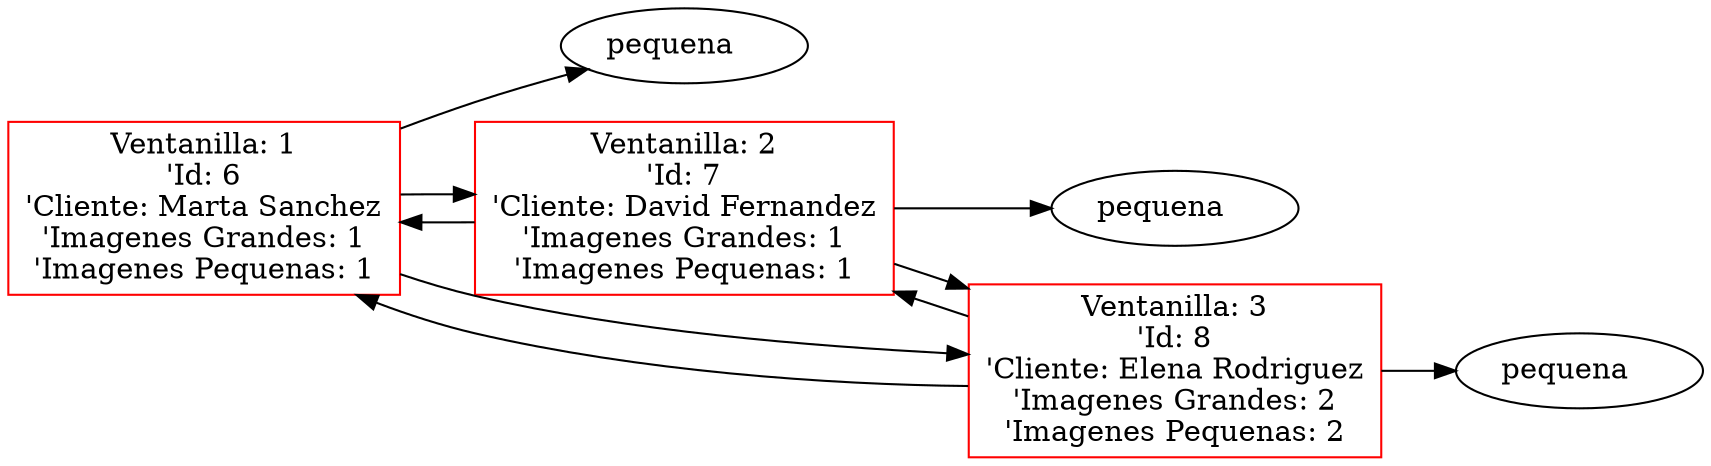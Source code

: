  digraph G {
 rankdir=LR;
 node0 [label="Ventanilla: 1\n'Id: 6\n'Cliente: Marta Sanchez\n'Imagenes Grandes: 1\n'Imagenes Pequenas: 1", color="red", shape="rectangle"];
 element00 [label="pequena   ", shape="ellipse"];
 node0 -> element00 [dir="forward"];
 node1 [label="Ventanilla: 2\n'Id: 7\n'Cliente: David Fernandez\n'Imagenes Grandes: 1\n'Imagenes Pequenas: 1", color="red", shape="rectangle"];
 element10 [label="pequena   ", shape="ellipse"];
 node1 -> element10 [dir="forward"];
 node0 -> node1 [dir="back"];
 node0 -> node1 [dir="forward"];
 node2 [label="Ventanilla: 3\n'Id: 8\n'Cliente: Elena Rodriguez\n'Imagenes Grandes: 2\n'Imagenes Pequenas: 2", color="red", shape="rectangle"];
 element20 [label="pequena   ", shape="ellipse"];
 node2 -> element20 [dir="forward"];
 node1 -> node2 [dir="back"];
 node1 -> node2 [dir="forward"];
 node2 -> node0 [dir="forward"];
 node2 -> node0 [dir="back"];
 }
